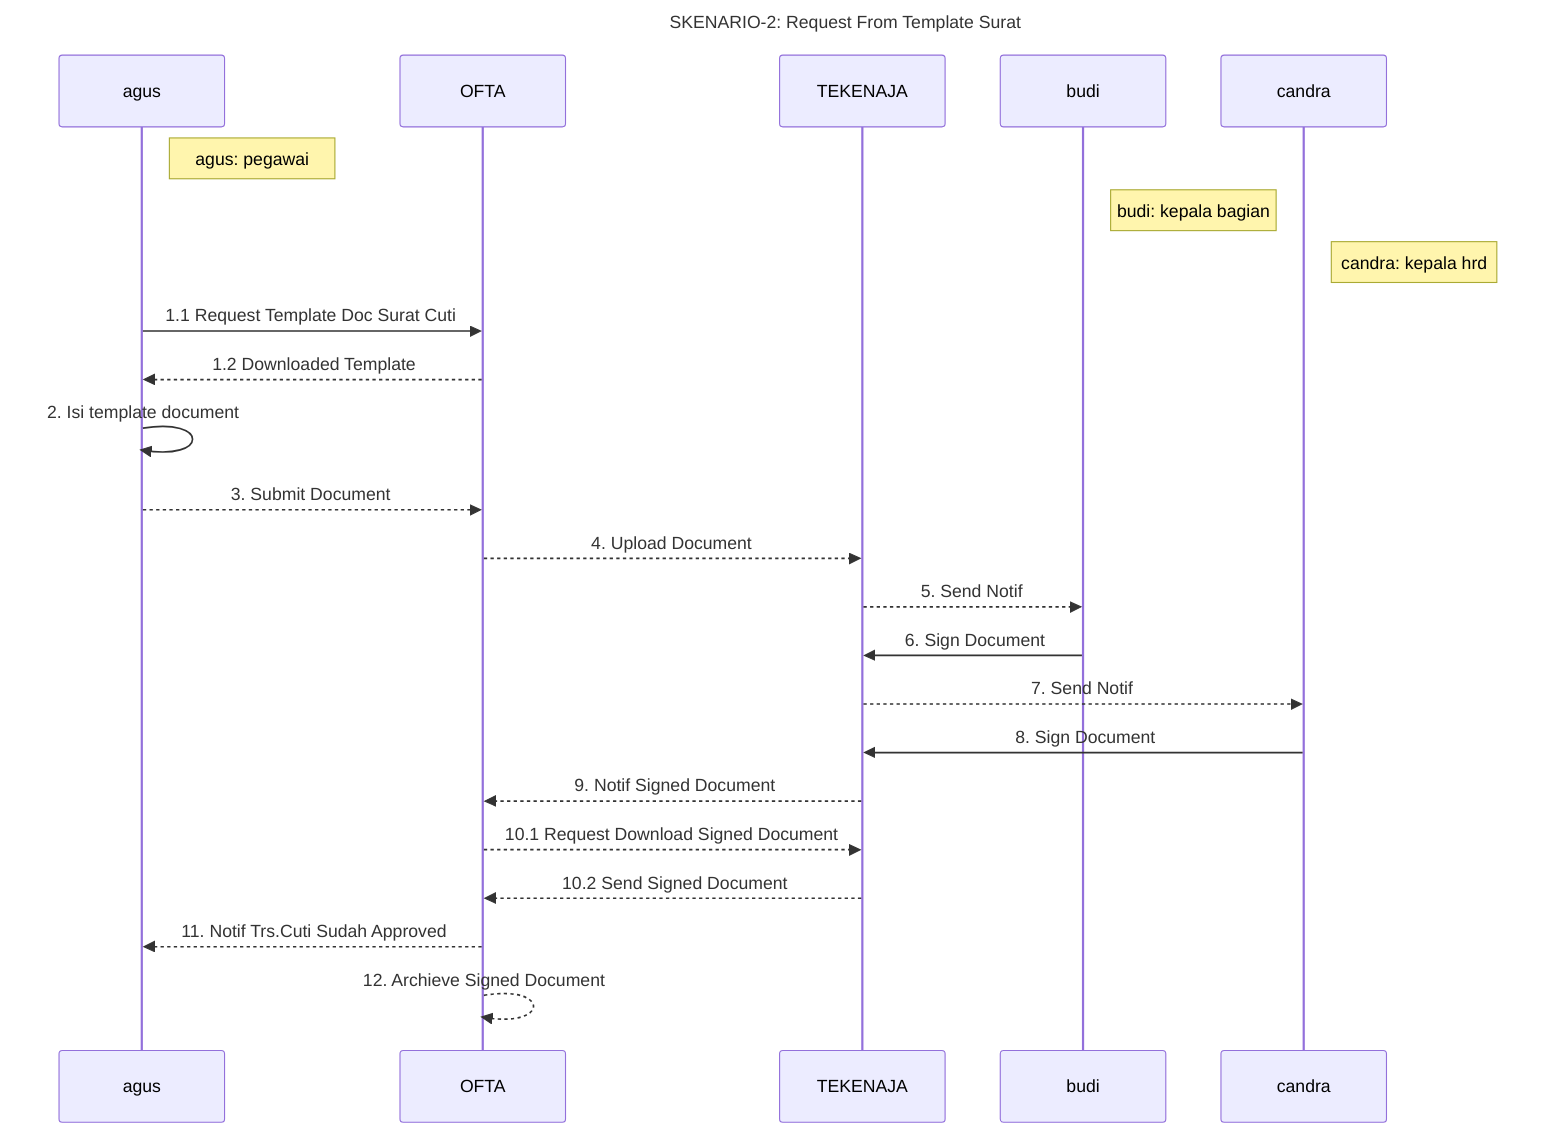 sequenceDiagram
    title SKENARIO-2: Request From Template Surat

    participant agus
    participant OFTA
    participant TEKENAJA
    participant budi
    participant candra

    Note right of agus: agus: pegawai
    Note right of budi: budi: kepala bagian
    Note right of candra: candra: kepala hrd

    agus ->> OFTA: 1.1 Request Template Doc Surat Cuti
    OFTA -->> agus: 1.2 Downloaded Template
    agus ->> agus: 2. Isi template document
    agus -->> OFTA: 3. Submit Document
    OFTA -->> TEKENAJA: 4. Upload Document
    TEKENAJA -->> budi: 5. Send Notif
    budi ->> TEKENAJA: 6. Sign Document
    TEKENAJA -->> candra: 7. Send Notif
    candra ->> TEKENAJA: 8. Sign Document
    TEKENAJA -->> OFTA: 9. Notif Signed Document
    OFTA -->> TEKENAJA: 10.1 Request Download Signed Document
    TEKENAJA -->> OFTA: 10.2 Send Signed Document
    OFTA -->> agus: 11. Notif Trs.Cuti Sudah Approved
    OFTA -->> OFTA: 12. Archieve Signed Document